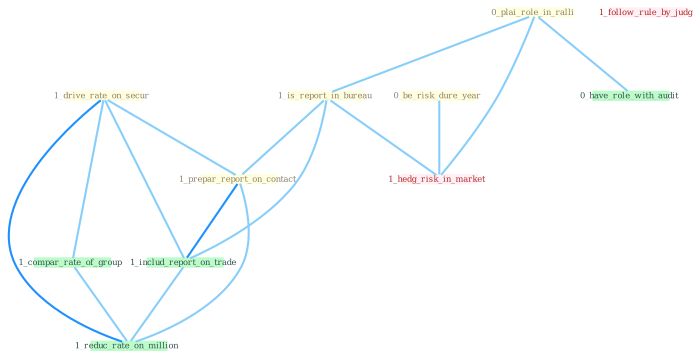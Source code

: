 Graph G{ 
    node
    [shape=polygon,style=filled,width=.5,height=.06,color="#BDFCC9",fixedsize=true,fontsize=4,
    fontcolor="#2f4f4f"];
    {node
    [color="#ffffe0", fontcolor="#8b7d6b"] "0_plai_role_in_ralli " "1_is_report_in_bureau " "1_drive_rate_on_secur " "0_be_risk_dure_year " "1_prepar_report_on_contact "}
{node [color="#fff0f5", fontcolor="#b22222"] "1_follow_rule_by_judg " "1_hedg_risk_in_market "}
edge [color="#B0E2FF"];

	"0_plai_role_in_ralli " -- "1_is_report_in_bureau " [w="1", color="#87cefa" ];
	"0_plai_role_in_ralli " -- "1_hedg_risk_in_market " [w="1", color="#87cefa" ];
	"0_plai_role_in_ralli " -- "0_have_role_with_audit " [w="1", color="#87cefa" ];
	"1_is_report_in_bureau " -- "1_prepar_report_on_contact " [w="1", color="#87cefa" ];
	"1_is_report_in_bureau " -- "1_includ_report_on_trade " [w="1", color="#87cefa" ];
	"1_is_report_in_bureau " -- "1_hedg_risk_in_market " [w="1", color="#87cefa" ];
	"1_drive_rate_on_secur " -- "1_prepar_report_on_contact " [w="1", color="#87cefa" ];
	"1_drive_rate_on_secur " -- "1_includ_report_on_trade " [w="1", color="#87cefa" ];
	"1_drive_rate_on_secur " -- "1_compar_rate_of_group " [w="1", color="#87cefa" ];
	"1_drive_rate_on_secur " -- "1_reduc_rate_on_million " [w="2", color="#1e90ff" , len=0.8];
	"0_be_risk_dure_year " -- "1_hedg_risk_in_market " [w="1", color="#87cefa" ];
	"1_prepar_report_on_contact " -- "1_includ_report_on_trade " [w="2", color="#1e90ff" , len=0.8];
	"1_prepar_report_on_contact " -- "1_reduc_rate_on_million " [w="1", color="#87cefa" ];
	"1_includ_report_on_trade " -- "1_reduc_rate_on_million " [w="1", color="#87cefa" ];
	"1_compar_rate_of_group " -- "1_reduc_rate_on_million " [w="1", color="#87cefa" ];
}